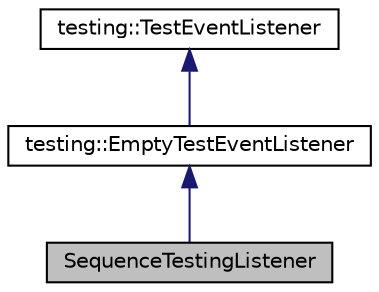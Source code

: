 digraph "SequenceTestingListener"
{
 // LATEX_PDF_SIZE
  edge [fontname="Helvetica",fontsize="10",labelfontname="Helvetica",labelfontsize="10"];
  node [fontname="Helvetica",fontsize="10",shape=record];
  Node1 [label="SequenceTestingListener",height=0.2,width=0.4,color="black", fillcolor="grey75", style="filled", fontcolor="black",tooltip=" "];
  Node2 -> Node1 [dir="back",color="midnightblue",fontsize="10",style="solid"];
  Node2 [label="testing::EmptyTestEventListener",height=0.2,width=0.4,color="black", fillcolor="white", style="filled",URL="$classtesting_1_1EmptyTestEventListener.html",tooltip=" "];
  Node3 -> Node2 [dir="back",color="midnightblue",fontsize="10",style="solid"];
  Node3 [label="testing::TestEventListener",height=0.2,width=0.4,color="black", fillcolor="white", style="filled",URL="$classtesting_1_1TestEventListener.html",tooltip=" "];
}
